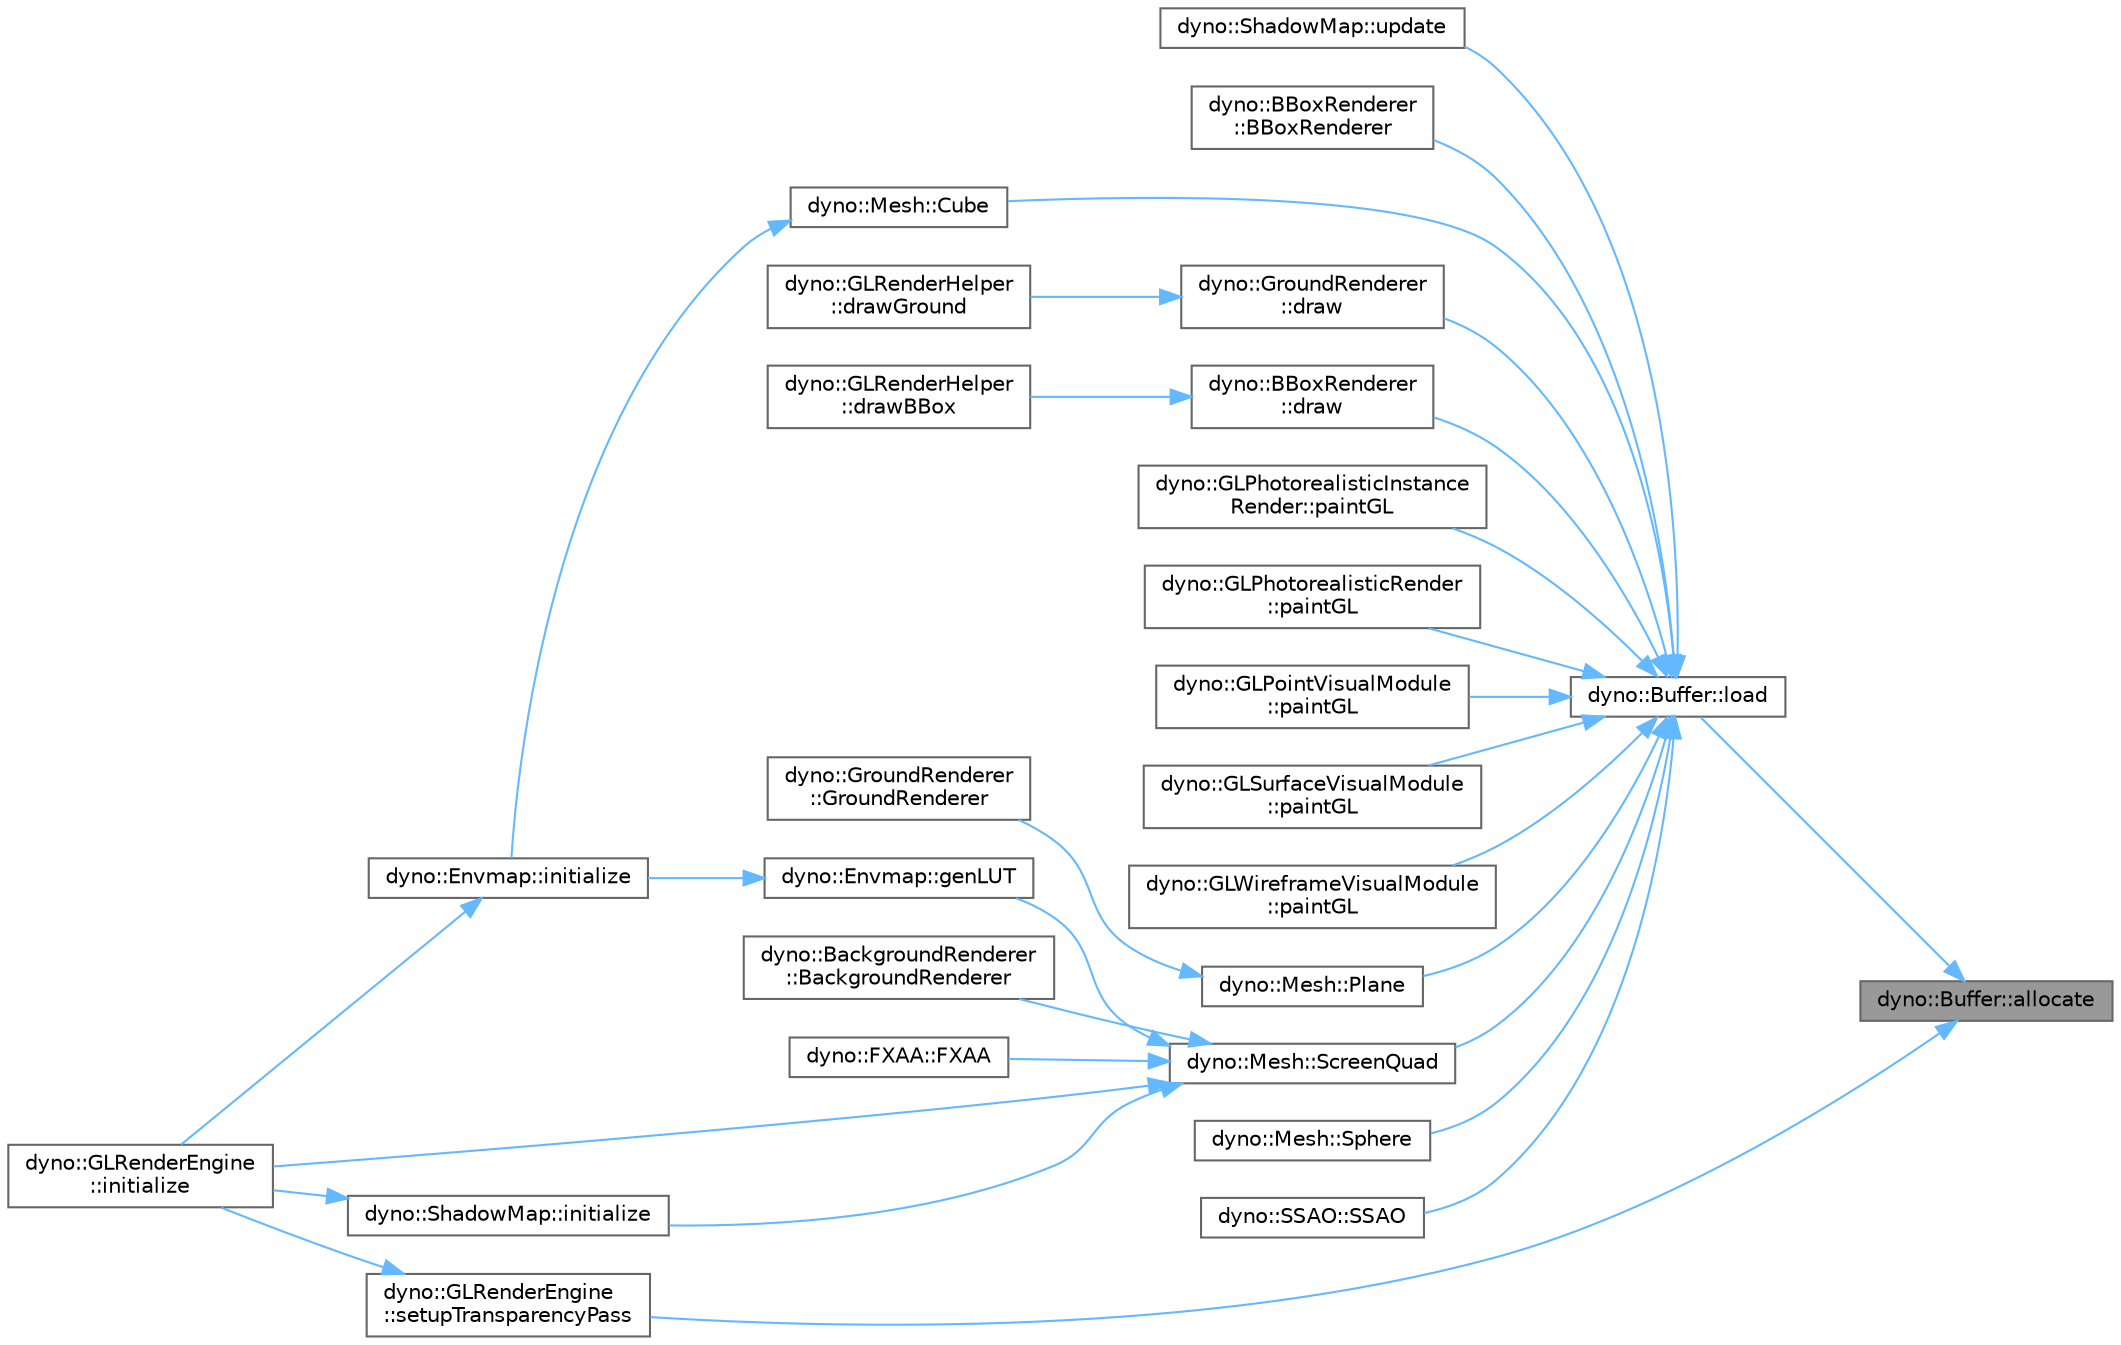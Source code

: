 digraph "dyno::Buffer::allocate"
{
 // LATEX_PDF_SIZE
  bgcolor="transparent";
  edge [fontname=Helvetica,fontsize=10,labelfontname=Helvetica,labelfontsize=10];
  node [fontname=Helvetica,fontsize=10,shape=box,height=0.2,width=0.4];
  rankdir="RL";
  Node1 [id="Node000001",label="dyno::Buffer::allocate",height=0.2,width=0.4,color="gray40", fillcolor="grey60", style="filled", fontcolor="black",tooltip=" "];
  Node1 -> Node2 [id="edge1_Node000001_Node000002",dir="back",color="steelblue1",style="solid",tooltip=" "];
  Node2 [id="Node000002",label="dyno::Buffer::load",height=0.2,width=0.4,color="grey40", fillcolor="white", style="filled",URL="$classdyno_1_1_buffer.html#aaa691458ca8164ace810c992932672ea",tooltip=" "];
  Node2 -> Node3 [id="edge2_Node000002_Node000003",dir="back",color="steelblue1",style="solid",tooltip=" "];
  Node3 [id="Node000003",label="dyno::BBoxRenderer\l::BBoxRenderer",height=0.2,width=0.4,color="grey40", fillcolor="white", style="filled",URL="$classdyno_1_1_b_box_renderer.html#abf75898619c7fb7c39967c3808f8eb71",tooltip=" "];
  Node2 -> Node4 [id="edge3_Node000002_Node000004",dir="back",color="steelblue1",style="solid",tooltip=" "];
  Node4 [id="Node000004",label="dyno::Mesh::Cube",height=0.2,width=0.4,color="grey40", fillcolor="white", style="filled",URL="$classdyno_1_1_mesh.html#a9b971ef44868a5d3328d02cb4e29a57e",tooltip=" "];
  Node4 -> Node5 [id="edge4_Node000004_Node000005",dir="back",color="steelblue1",style="solid",tooltip=" "];
  Node5 [id="Node000005",label="dyno::Envmap::initialize",height=0.2,width=0.4,color="grey40", fillcolor="white", style="filled",URL="$classdyno_1_1_envmap.html#a06ef87b6fb75cab2a31198a6e645be4a",tooltip=" "];
  Node5 -> Node6 [id="edge5_Node000005_Node000006",dir="back",color="steelblue1",style="solid",tooltip=" "];
  Node6 [id="Node000006",label="dyno::GLRenderEngine\l::initialize",height=0.2,width=0.4,color="grey40", fillcolor="white", style="filled",URL="$classdyno_1_1_g_l_render_engine.html#a5c750a13a345911de8521f1d6eb2846e",tooltip=" "];
  Node2 -> Node7 [id="edge6_Node000002_Node000007",dir="back",color="steelblue1",style="solid",tooltip=" "];
  Node7 [id="Node000007",label="dyno::GroundRenderer\l::draw",height=0.2,width=0.4,color="grey40", fillcolor="white", style="filled",URL="$classdyno_1_1_ground_renderer.html#a8d6f299a301af71d205fda2111a8c7a7",tooltip=" "];
  Node7 -> Node8 [id="edge7_Node000007_Node000008",dir="back",color="steelblue1",style="solid",tooltip=" "];
  Node8 [id="Node000008",label="dyno::GLRenderHelper\l::drawGround",height=0.2,width=0.4,color="grey40", fillcolor="white", style="filled",URL="$classdyno_1_1_g_l_render_helper.html#a2b6c56fdc2e7407bb21af356d0a6f19c",tooltip=" "];
  Node2 -> Node9 [id="edge8_Node000002_Node000009",dir="back",color="steelblue1",style="solid",tooltip=" "];
  Node9 [id="Node000009",label="dyno::BBoxRenderer\l::draw",height=0.2,width=0.4,color="grey40", fillcolor="white", style="filled",URL="$classdyno_1_1_b_box_renderer.html#a1e21e8c0e69d8a61427f12df6a8ebf1f",tooltip=" "];
  Node9 -> Node10 [id="edge9_Node000009_Node000010",dir="back",color="steelblue1",style="solid",tooltip=" "];
  Node10 [id="Node000010",label="dyno::GLRenderHelper\l::drawBBox",height=0.2,width=0.4,color="grey40", fillcolor="white", style="filled",URL="$classdyno_1_1_g_l_render_helper.html#a9a6e9b52675b4026e849dc4b09ba3497",tooltip=" "];
  Node2 -> Node11 [id="edge10_Node000002_Node000011",dir="back",color="steelblue1",style="solid",tooltip=" "];
  Node11 [id="Node000011",label="dyno::GLPhotorealisticInstance\lRender::paintGL",height=0.2,width=0.4,color="grey40", fillcolor="white", style="filled",URL="$classdyno_1_1_g_l_photorealistic_instance_render.html#a0fc1687f9d4614dbcea3c52a21926266",tooltip=" "];
  Node2 -> Node12 [id="edge11_Node000002_Node000012",dir="back",color="steelblue1",style="solid",tooltip=" "];
  Node12 [id="Node000012",label="dyno::GLPhotorealisticRender\l::paintGL",height=0.2,width=0.4,color="grey40", fillcolor="white", style="filled",URL="$classdyno_1_1_g_l_photorealistic_render.html#a87d0c81fb5703f624616c4ffbfcf516f",tooltip=" "];
  Node2 -> Node13 [id="edge12_Node000002_Node000013",dir="back",color="steelblue1",style="solid",tooltip=" "];
  Node13 [id="Node000013",label="dyno::GLPointVisualModule\l::paintGL",height=0.2,width=0.4,color="grey40", fillcolor="white", style="filled",URL="$classdyno_1_1_g_l_point_visual_module.html#a44d2dd9b9e2b3276ff0f7bf04ad02c89",tooltip=" "];
  Node2 -> Node14 [id="edge13_Node000002_Node000014",dir="back",color="steelblue1",style="solid",tooltip=" "];
  Node14 [id="Node000014",label="dyno::GLSurfaceVisualModule\l::paintGL",height=0.2,width=0.4,color="grey40", fillcolor="white", style="filled",URL="$classdyno_1_1_g_l_surface_visual_module.html#a22979a0914ec72fbbc5cb86beb9438e1",tooltip=" "];
  Node2 -> Node15 [id="edge14_Node000002_Node000015",dir="back",color="steelblue1",style="solid",tooltip=" "];
  Node15 [id="Node000015",label="dyno::GLWireframeVisualModule\l::paintGL",height=0.2,width=0.4,color="grey40", fillcolor="white", style="filled",URL="$classdyno_1_1_g_l_wireframe_visual_module.html#a29067610367bcd78f92b2f2b71f663ae",tooltip=" "];
  Node2 -> Node16 [id="edge15_Node000002_Node000016",dir="back",color="steelblue1",style="solid",tooltip=" "];
  Node16 [id="Node000016",label="dyno::Mesh::Plane",height=0.2,width=0.4,color="grey40", fillcolor="white", style="filled",URL="$classdyno_1_1_mesh.html#a4e57c7924fb54314e0e71766dc185bcb",tooltip=" "];
  Node16 -> Node17 [id="edge16_Node000016_Node000017",dir="back",color="steelblue1",style="solid",tooltip=" "];
  Node17 [id="Node000017",label="dyno::GroundRenderer\l::GroundRenderer",height=0.2,width=0.4,color="grey40", fillcolor="white", style="filled",URL="$classdyno_1_1_ground_renderer.html#af77174d5470cd0ee28f19001ac59d867",tooltip=" "];
  Node2 -> Node18 [id="edge17_Node000002_Node000018",dir="back",color="steelblue1",style="solid",tooltip=" "];
  Node18 [id="Node000018",label="dyno::Mesh::ScreenQuad",height=0.2,width=0.4,color="grey40", fillcolor="white", style="filled",URL="$classdyno_1_1_mesh.html#ad276129b4f6fdd5fa5f3b99f3b095c5f",tooltip=" "];
  Node18 -> Node19 [id="edge18_Node000018_Node000019",dir="back",color="steelblue1",style="solid",tooltip=" "];
  Node19 [id="Node000019",label="dyno::BackgroundRenderer\l::BackgroundRenderer",height=0.2,width=0.4,color="grey40", fillcolor="white", style="filled",URL="$classdyno_1_1_background_renderer.html#a5bdf25c6142ebfca3f20ef3503b1ee32",tooltip=" "];
  Node18 -> Node20 [id="edge19_Node000018_Node000020",dir="back",color="steelblue1",style="solid",tooltip=" "];
  Node20 [id="Node000020",label="dyno::FXAA::FXAA",height=0.2,width=0.4,color="grey40", fillcolor="white", style="filled",URL="$classdyno_1_1_f_x_a_a.html#a027bcd20c6e2404aa4e45ca9c2985c1a",tooltip=" "];
  Node18 -> Node21 [id="edge20_Node000018_Node000021",dir="back",color="steelblue1",style="solid",tooltip=" "];
  Node21 [id="Node000021",label="dyno::Envmap::genLUT",height=0.2,width=0.4,color="grey40", fillcolor="white", style="filled",URL="$classdyno_1_1_envmap.html#a47fd205a45326b0b408bd7dd12ee0c3f",tooltip=" "];
  Node21 -> Node5 [id="edge21_Node000021_Node000005",dir="back",color="steelblue1",style="solid",tooltip=" "];
  Node18 -> Node22 [id="edge22_Node000018_Node000022",dir="back",color="steelblue1",style="solid",tooltip=" "];
  Node22 [id="Node000022",label="dyno::ShadowMap::initialize",height=0.2,width=0.4,color="grey40", fillcolor="white", style="filled",URL="$classdyno_1_1_shadow_map.html#a895897f89d3aef414e712d4fe9496aa5",tooltip=" "];
  Node22 -> Node6 [id="edge23_Node000022_Node000006",dir="back",color="steelblue1",style="solid",tooltip=" "];
  Node18 -> Node6 [id="edge24_Node000018_Node000006",dir="back",color="steelblue1",style="solid",tooltip=" "];
  Node2 -> Node23 [id="edge25_Node000002_Node000023",dir="back",color="steelblue1",style="solid",tooltip=" "];
  Node23 [id="Node000023",label="dyno::Mesh::Sphere",height=0.2,width=0.4,color="grey40", fillcolor="white", style="filled",URL="$classdyno_1_1_mesh.html#a09819d78fada9025333131ffc394bc49",tooltip=" "];
  Node2 -> Node24 [id="edge26_Node000002_Node000024",dir="back",color="steelblue1",style="solid",tooltip=" "];
  Node24 [id="Node000024",label="dyno::SSAO::SSAO",height=0.2,width=0.4,color="grey40", fillcolor="white", style="filled",URL="$classdyno_1_1_s_s_a_o.html#ab7b9a49826fb8271e6a08652f79f83ec",tooltip=" "];
  Node2 -> Node25 [id="edge27_Node000002_Node000025",dir="back",color="steelblue1",style="solid",tooltip=" "];
  Node25 [id="Node000025",label="dyno::ShadowMap::update",height=0.2,width=0.4,color="grey40", fillcolor="white", style="filled",URL="$classdyno_1_1_shadow_map.html#a30060849db857df2119546cc0102a8c2",tooltip=" "];
  Node1 -> Node26 [id="edge28_Node000001_Node000026",dir="back",color="steelblue1",style="solid",tooltip=" "];
  Node26 [id="Node000026",label="dyno::GLRenderEngine\l::setupTransparencyPass",height=0.2,width=0.4,color="grey40", fillcolor="white", style="filled",URL="$classdyno_1_1_g_l_render_engine.html#a113df887f94fdd2ba6c2f68514ddd6f8",tooltip=" "];
  Node26 -> Node6 [id="edge29_Node000026_Node000006",dir="back",color="steelblue1",style="solid",tooltip=" "];
}

